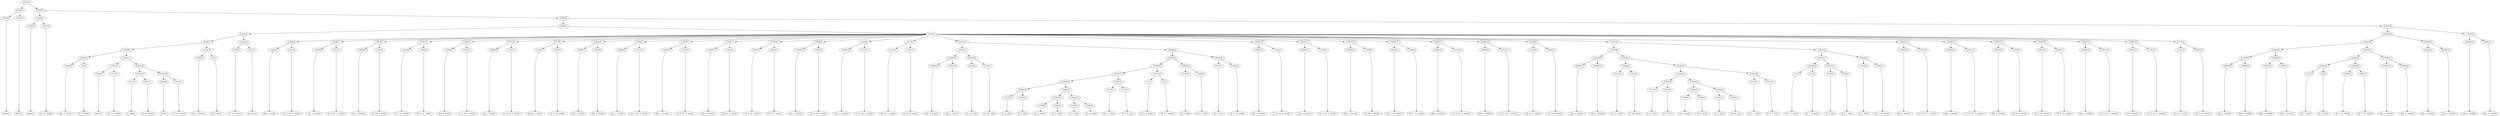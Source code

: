 digraph sample{
"L3504(0)"->"[Ais](0)"
"L3504(1)"->"[Ais](1)"
"L5306(1)"->"L3504(0)"
"L5306(1)"->"L3504(1)"
"L3504(2)"->"[Ais](2)"
"L3097(0)"->"[F  Gis  Ais](0)"
"L5306(3)"->"L3504(2)"
"L5306(3)"->"L3097(0)"
"L3899(0)"->"[Dis  G  Ais](0)"
"L18(0)"->"[D  F  Ais](0)"
"L5306(9)"->"L3899(0)"
"L5306(9)"->"L18(0)"
"L3504(3)"->"[Ais](3)"
"L-1787(0)"->"[C  Gis  Ais](0)"
"L5306(11)"->"L3504(3)"
"L5306(11)"->"L-1787(0)"
"L4151(0)"->"[G  Ais](0)"
"L3097(1)"->"[F  Gis  Ais](1)"
"L5306(13)"->"L4151(0)"
"L5306(13)"->"L3097(1)"
"L3504(4)"->"[Ais](4)"
"L3097(2)"->"[F  Gis  Ais](2)"
"L5306(14)"->"L3504(4)"
"L5306(14)"->"L3097(2)"
"L5306(12)"->"L5306(13)"
"L5306(12)"->"L5306(14)"
"L5306(10)"->"L5306(11)"
"L5306(10)"->"L5306(12)"
"L5306(8)"->"L5306(9)"
"L5306(8)"->"L5306(10)"
"L3899(1)"->"[Dis  G  Ais](1)"
"L18(1)"->"[D  F  Ais](1)"
"L5306(15)"->"L3899(1)"
"L5306(15)"->"L18(1)"
"L5306(7)"->"L5306(8)"
"L5306(7)"->"L5306(15)"
"L-1787(1)"->"[C  Gis  Ais](1)"
"L4151(1)"->"[G  Ais](1)"
"L5306(16)"->"L-1787(1)"
"L5306(16)"->"L4151(1)"
"L5306(6)"->"L5306(7)"
"L5306(6)"->"L5306(16)"
"L3899(2)"->"[Dis  G  Ais](2)"
"L1201(0)"->"[C  D  Dis  G  Ais](0)"
"L3694(0)"->"L3899(2)"
"L3694(0)"->"L1201(0)"
"L3899(3)"->"[Dis  G  Ais](3)"
"L1201(1)"->"[C  D  Dis  G  Ais](1)"
"L3694(1)"->"L3899(3)"
"L3694(1)"->"L1201(1)"
"L3899(4)"->"[Dis  G  Ais](4)"
"L1202(0)"->"[D  Dis  G  Ais](0)"
"L3694(2)"->"L3899(4)"
"L3694(2)"->"L1202(0)"
"L4019(0)"->"[D  E  Gis  Ais](0)"
"L2062(0)"->"[D  F  Gis  Ais](0)"
"L5306(17)"->"L4019(0)"
"L5306(17)"->"L2062(0)"
"L3899(5)"->"[Dis  G  Ais](5)"
"L1201(2)"->"[C  D  Dis  G  Ais](2)"
"L3694(3)"->"L3899(5)"
"L3694(3)"->"L1201(2)"
"L3899(6)"->"[Dis  G  Ais](6)"
"L1201(3)"->"[C  D  Dis  G  Ais](3)"
"L3694(4)"->"L3899(6)"
"L3694(4)"->"L1201(3)"
"L1202(1)"->"[D  Dis  G  Ais](1)"
"L2581(0)"->"[F  G  Gis  Ais](0)"
"L3174(0)"->"L1202(1)"
"L3174(0)"->"L2581(0)"
"L3899(7)"->"[Dis  G  Ais](7)"
"L3899(8)"->"[Dis  G  Ais](8)"
"L5306(18)"->"L3899(7)"
"L5306(18)"->"L3899(8)"
"L3899(9)"->"[Dis  G  Ais](9)"
"L1201(4)"->"[C  D  Dis  G  Ais](4)"
"L3694(5)"->"L3899(9)"
"L3694(5)"->"L1201(4)"
"L3899(10)"->"[Dis  G  Ais](10)"
"L1201(5)"->"[C  D  Dis  G  Ais](5)"
"L3694(6)"->"L3899(10)"
"L3694(6)"->"L1201(5)"
"L3899(11)"->"[Dis  G  Ais](11)"
"L1202(2)"->"[D  Dis  G  Ais](2)"
"L3694(7)"->"L3899(11)"
"L3694(7)"->"L1202(2)"
"L4019(1)"->"[D  E  Gis  Ais](1)"
"L2062(1)"->"[D  F  Gis  Ais](1)"
"L5306(19)"->"L4019(1)"
"L5306(19)"->"L2062(1)"
"L3899(12)"->"[Dis  G  Ais](12)"
"L1201(6)"->"[C  D  Dis  G  Ais](6)"
"L3694(8)"->"L3899(12)"
"L3694(8)"->"L1201(6)"
"L3899(13)"->"[Dis  G  Ais](13)"
"L1201(7)"->"[C  D  Dis  G  Ais](7)"
"L3694(9)"->"L3899(13)"
"L3694(9)"->"L1201(7)"
"L1202(3)"->"[D  Dis  G  Ais](3)"
"L2581(1)"->"[F  G  Gis  Ais](1)"
"L3174(1)"->"L1202(3)"
"L3174(1)"->"L2581(1)"
"L3899(14)"->"[Dis  G  Ais](14)"
"L3899(15)"->"[Dis  G  Ais](15)"
"L5306(22)"->"L3899(14)"
"L5306(22)"->"L3899(15)"
"L5142(0)"->"[C  Dis  G](0)"
"L5142(1)"->"[C  Dis  G](1)"
"L5306(23)"->"L5142(0)"
"L5306(23)"->"L5142(1)"
"L5306(21)"->"L5306(22)"
"L5306(21)"->"L5306(23)"
"L3770(0)"->"[C  D  G](0)"
"L2583(0)"->"[D  G  B](0)"
"L5306(29)"->"L3770(0)"
"L5306(29)"->"L2583(0)"
"L2589(0)"->"[D  G  Ais](0)"
"L2589(1)"->"[D  G  Ais](1)"
"L5306(31)"->"L2589(0)"
"L5306(31)"->"L2589(1)"
"L1559(0)"->"[D  G  A](0)"
"L2695(0)"->"[D  Fis  A](0)"
"L5306(32)"->"L1559(0)"
"L5306(32)"->"L2695(0)"
"L5306(30)"->"L5306(31)"
"L5306(30)"->"L5306(32)"
"L5306(28)"->"L5306(29)"
"L5306(28)"->"L5306(30)"
"L2753(0)"->"[D  E  F  A](0)"
"L2753(1)"->"[D  E  F  A](1)"
"L5306(33)"->"L2753(0)"
"L5306(33)"->"L2753(1)"
"L5306(27)"->"L5306(28)"
"L5306(27)"->"L5306(33)"
"L71(0)"->"[D  E  G  Ais](0)"
"L71(1)"->"[D  E  G  Ais](1)"
"L5306(34)"->"L71(0)"
"L5306(34)"->"L71(1)"
"L5306(26)"->"L5306(27)"
"L5306(26)"->"L5306(34)"
"L3780(0)"->"[D  F  A](0)"
"L2449(0)"->"[Cis  E  A](0)"
"L5306(35)"->"L3780(0)"
"L5306(35)"->"L2449(0)"
"L5306(25)"->"L5306(26)"
"L5306(25)"->"L5306(35)"
"L3780(1)"->"[D  F  A](1)"
"L2062(2)"->"[D  F  Gis  Ais](2)"
"L5306(36)"->"L3780(1)"
"L5306(36)"->"L2062(2)"
"L5306(24)"->"L5306(25)"
"L5306(24)"->"L5306(36)"
"L5306(20)"->"L5306(21)"
"L5306(20)"->"L5306(24)"
"L3899(16)"->"[Dis  G  Ais](16)"
"L1201(8)"->"[C  D  Dis  G  Ais](8)"
"L3694(10)"->"L3899(16)"
"L3694(10)"->"L1201(8)"
"L3899(17)"->"[Dis  G  Ais](17)"
"L1201(9)"->"[C  D  Dis  G  Ais](9)"
"L3694(11)"->"L3899(17)"
"L3694(11)"->"L1201(9)"
"L3899(18)"->"[Dis  G  Ais](18)"
"L1202(4)"->"[D  Dis  G  Ais](4)"
"L3694(12)"->"L3899(18)"
"L3694(12)"->"L1202(4)"
"L4019(2)"->"[D  E  Gis  Ais](2)"
"L2062(3)"->"[D  F  Gis  Ais](3)"
"L5306(37)"->"L4019(2)"
"L5306(37)"->"L2062(3)"
"L3899(19)"->"[Dis  G  Ais](19)"
"L1201(10)"->"[C  D  Dis  G  Ais](10)"
"L3694(13)"->"L3899(19)"
"L3694(13)"->"L1201(10)"
"L3899(20)"->"[Dis  G  Ais](20)"
"L1201(11)"->"[C  D  Dis  G  Ais](11)"
"L3694(14)"->"L3899(20)"
"L3694(14)"->"L1201(11)"
"L1202(5)"->"[D  Dis  G  Ais](5)"
"L2581(2)"->"[F  G  Gis  Ais](2)"
"L3174(2)"->"L1202(5)"
"L3174(2)"->"L2581(2)"
"L3899(21)"->"[Dis  G  Ais](21)"
"L3899(22)"->"[Dis  G  Ais](22)"
"L5306(40)"->"L3899(21)"
"L5306(40)"->"L3899(22)"
"L5142(2)"->"[C  Dis  G](2)"
"L5142(3)"->"[C  Dis  G](3)"
"L5306(42)"->"L5142(2)"
"L5306(42)"->"L5142(3)"
"L3770(1)"->"[C  D  G](1)"
"L2583(1)"->"[D  G  B](1)"
"L5306(45)"->"L3770(1)"
"L5306(45)"->"L2583(1)"
"L2589(2)"->"[D  G  Ais](2)"
"L2589(3)"->"[D  G  Ais](3)"
"L5306(47)"->"L2589(2)"
"L5306(47)"->"L2589(3)"
"L1559(1)"->"[D  G  A](1)"
"L2695(1)"->"[D  Fis  A](1)"
"L5306(48)"->"L1559(1)"
"L5306(48)"->"L2695(1)"
"L5306(46)"->"L5306(47)"
"L5306(46)"->"L5306(48)"
"L5306(44)"->"L5306(45)"
"L5306(44)"->"L5306(46)"
"L2753(2)"->"[D  E  F  A](2)"
"L2753(3)"->"[D  E  F  A](3)"
"L5306(49)"->"L2753(2)"
"L5306(49)"->"L2753(3)"
"L5306(43)"->"L5306(44)"
"L5306(43)"->"L5306(49)"
"L5306(41)"->"L5306(42)"
"L5306(41)"->"L5306(43)"
"L5306(39)"->"L5306(40)"
"L5306(39)"->"L5306(41)"
"L71(2)"->"[D  E  G  Ais](2)"
"L71(3)"->"[D  E  G  Ais](3)"
"L5306(52)"->"L71(2)"
"L5306(52)"->"L71(3)"
"L3780(2)"->"[D  F  A](2)"
"L2449(1)"->"[Cis  E  A](1)"
"L5306(53)"->"L3780(2)"
"L5306(53)"->"L2449(1)"
"L5306(51)"->"L5306(52)"
"L5306(51)"->"L5306(53)"
"L3780(3)"->"[D  F  A](3)"
"L2062(4)"->"[D  F  Gis  Ais](4)"
"L5306(54)"->"L3780(3)"
"L5306(54)"->"L2062(4)"
"L5306(50)"->"L5306(51)"
"L5306(50)"->"L5306(54)"
"L5306(38)"->"L5306(39)"
"L5306(38)"->"L5306(50)"
"L3899(23)"->"[Dis  G  Ais](23)"
"L1201(12)"->"[C  D  Dis  G  Ais](12)"
"L3694(15)"->"L3899(23)"
"L3694(15)"->"L1201(12)"
"L3899(24)"->"[Dis  G  Ais](24)"
"L1201(13)"->"[C  D  Dis  G  Ais](13)"
"L3694(16)"->"L3899(24)"
"L3694(16)"->"L1201(13)"
"L3899(25)"->"[Dis  G  Ais](25)"
"L1202(6)"->"[D  Dis  G  Ais](6)"
"L3694(17)"->"L3899(25)"
"L3694(17)"->"L1202(6)"
"L4019(3)"->"[D  E  Gis  Ais](3)"
"L2062(5)"->"[D  F  Gis  Ais](5)"
"L5306(55)"->"L4019(3)"
"L5306(55)"->"L2062(5)"
"L3899(26)"->"[Dis  G  Ais](26)"
"L1201(14)"->"[C  D  Dis  G  Ais](14)"
"L3694(18)"->"L3899(26)"
"L3694(18)"->"L1201(14)"
"L3899(27)"->"[Dis  G  Ais](27)"
"L1201(15)"->"[C  D  Dis  G  Ais](15)"
"L3694(19)"->"L3899(27)"
"L3694(19)"->"L1201(15)"
"L1202(7)"->"[D  Dis  G  Ais](7)"
"L2581(3)"->"[F  G  Gis  Ais](3)"
"L3174(3)"->"L1202(7)"
"L3174(3)"->"L2581(3)"
"L5202(0)"->"L3694(0)"
"L5202(0)"->"L3694(1)"
"L5202(0)"->"L3694(2)"
"L5202(0)"->"L5306(17)"
"L5202(0)"->"L3694(3)"
"L5202(0)"->"L3694(4)"
"L5202(0)"->"L3174(0)"
"L5202(0)"->"L5306(18)"
"L5202(0)"->"L3694(5)"
"L5202(0)"->"L3694(6)"
"L5202(0)"->"L3694(7)"
"L5202(0)"->"L5306(19)"
"L5202(0)"->"L3694(8)"
"L5202(0)"->"L3694(9)"
"L5202(0)"->"L3174(1)"
"L5202(0)"->"L5306(20)"
"L5202(0)"->"L3694(10)"
"L5202(0)"->"L3694(11)"
"L5202(0)"->"L3694(12)"
"L5202(0)"->"L5306(37)"
"L5202(0)"->"L3694(13)"
"L5202(0)"->"L3694(14)"
"L5202(0)"->"L3174(2)"
"L5202(0)"->"L5306(38)"
"L5202(0)"->"L3694(15)"
"L5202(0)"->"L3694(16)"
"L5202(0)"->"L3694(17)"
"L5202(0)"->"L5306(55)"
"L5202(0)"->"L3694(18)"
"L5202(0)"->"L3694(19)"
"L5202(0)"->"L3174(3)"
"L5306(5)"->"L5306(6)"
"L5306(5)"->"L5202(0)"
"L3899(28)"->"[Dis  G  Ais](28)"
"L3899(29)"->"[Dis  G  Ais](29)"
"L5306(60)"->"L3899(28)"
"L5306(60)"->"L3899(29)"
"L3899(30)"->"[Dis  G  Ais](30)"
"L3899(31)"->"[Dis  G  Ais](31)"
"L5306(61)"->"L3899(30)"
"L5306(61)"->"L3899(31)"
"L5306(59)"->"L5306(60)"
"L5306(59)"->"L5306(61)"
"L18(2)"->"[D  F  Ais](2)"
"L18(3)"->"[D  F  Ais](3)"
"L5306(64)"->"L18(2)"
"L5306(64)"->"L18(3)"
"L2062(6)"->"[D  F  Gis  Ais](6)"
"L2062(7)"->"[D  F  Gis  Ais](7)"
"L5306(65)"->"L2062(6)"
"L5306(65)"->"L2062(7)"
"L5306(63)"->"L5306(64)"
"L5306(63)"->"L5306(65)"
"L3899(32)"->"[Dis  G  Ais](32)"
"L3899(33)"->"[Dis  G  Ais](33)"
"L5306(66)"->"L3899(32)"
"L5306(66)"->"L3899(33)"
"L5306(62)"->"L5306(63)"
"L5306(62)"->"L5306(66)"
"L5306(58)"->"L5306(59)"
"L5306(58)"->"L5306(62)"
"L3899(34)"->"[Dis  G  Ais](34)"
"L3899(35)"->"[Dis  G  Ais](35)"
"L5306(67)"->"L3899(34)"
"L5306(67)"->"L3899(35)"
"L5306(57)"->"L5306(58)"
"L5306(57)"->"L5306(67)"
"L3899(36)"->"[Dis  G  Ais](36)"
"L3899(37)"->"[Dis  G  Ais](37)"
"L5306(68)"->"L3899(36)"
"L5306(68)"->"L3899(37)"
"L5306(56)"->"L5306(57)"
"L5306(56)"->"L5306(68)"
"L5306(4)"->"L5306(5)"
"L5306(4)"->"L5306(56)"
"L5306(2)"->"L5306(3)"
"L5306(2)"->"L5306(4)"
"L5306(0)"->"L5306(1)"
"L5306(0)"->"L5306(2)"
{rank = min; "L5306(0)"}
{rank = same; "L5306(1)"; "L5306(2)";}
{rank = same; "L3504(0)"; "L3504(1)"; "L5306(3)"; "L5306(4)";}
{rank = same; "L3504(2)"; "L3097(0)"; "L5306(5)"; "L5306(56)";}
{rank = same; "L5306(6)"; "L5202(0)"; "L5306(57)"; "L5306(68)";}
{rank = same; "L5306(7)"; "L5306(16)"; "L3694(0)"; "L3694(1)"; "L3694(2)"; "L5306(17)"; "L3694(3)"; "L3694(4)"; "L3174(0)"; "L5306(18)"; "L3694(5)"; "L3694(6)"; "L3694(7)"; "L5306(19)"; "L3694(8)"; "L3694(9)"; "L3174(1)"; "L5306(20)"; "L3694(10)"; "L3694(11)"; "L3694(12)"; "L5306(37)"; "L3694(13)"; "L3694(14)"; "L3174(2)"; "L5306(38)"; "L3694(15)"; "L3694(16)"; "L3694(17)"; "L5306(55)"; "L3694(18)"; "L3694(19)"; "L3174(3)"; "L5306(58)"; "L5306(67)"; "L3899(36)"; "L3899(37)";}
{rank = same; "L5306(8)"; "L5306(15)"; "L-1787(1)"; "L4151(1)"; "L3899(2)"; "L1201(0)"; "L3899(3)"; "L1201(1)"; "L3899(4)"; "L1202(0)"; "L4019(0)"; "L2062(0)"; "L3899(5)"; "L1201(2)"; "L3899(6)"; "L1201(3)"; "L1202(1)"; "L2581(0)"; "L3899(7)"; "L3899(8)"; "L3899(9)"; "L1201(4)"; "L3899(10)"; "L1201(5)"; "L3899(11)"; "L1202(2)"; "L4019(1)"; "L2062(1)"; "L3899(12)"; "L1201(6)"; "L3899(13)"; "L1201(7)"; "L1202(3)"; "L2581(1)"; "L5306(21)"; "L5306(24)"; "L3899(16)"; "L1201(8)"; "L3899(17)"; "L1201(9)"; "L3899(18)"; "L1202(4)"; "L4019(2)"; "L2062(3)"; "L3899(19)"; "L1201(10)"; "L3899(20)"; "L1201(11)"; "L1202(5)"; "L2581(2)"; "L5306(39)"; "L5306(50)"; "L3899(23)"; "L1201(12)"; "L3899(24)"; "L1201(13)"; "L3899(25)"; "L1202(6)"; "L4019(3)"; "L2062(5)"; "L3899(26)"; "L1201(14)"; "L3899(27)"; "L1201(15)"; "L1202(7)"; "L2581(3)"; "L5306(59)"; "L5306(62)"; "L3899(34)"; "L3899(35)";}
{rank = same; "L5306(9)"; "L5306(10)"; "L3899(1)"; "L18(1)"; "L5306(22)"; "L5306(23)"; "L5306(25)"; "L5306(36)"; "L5306(40)"; "L5306(41)"; "L5306(51)"; "L5306(54)"; "L5306(60)"; "L5306(61)"; "L5306(63)"; "L5306(66)";}
{rank = same; "L3899(0)"; "L18(0)"; "L5306(11)"; "L5306(12)"; "L3899(14)"; "L3899(15)"; "L5142(0)"; "L5142(1)"; "L5306(26)"; "L5306(35)"; "L3780(1)"; "L2062(2)"; "L3899(21)"; "L3899(22)"; "L5306(42)"; "L5306(43)"; "L5306(52)"; "L5306(53)"; "L3780(3)"; "L2062(4)"; "L3899(28)"; "L3899(29)"; "L3899(30)"; "L3899(31)"; "L5306(64)"; "L5306(65)"; "L3899(32)"; "L3899(33)";}
{rank = same; "L3504(3)"; "L-1787(0)"; "L5306(13)"; "L5306(14)"; "L5306(27)"; "L5306(34)"; "L3780(0)"; "L2449(0)"; "L5142(2)"; "L5142(3)"; "L5306(44)"; "L5306(49)"; "L71(2)"; "L71(3)"; "L3780(2)"; "L2449(1)"; "L18(2)"; "L18(3)"; "L2062(6)"; "L2062(7)";}
{rank = same; "L4151(0)"; "L3097(1)"; "L3504(4)"; "L3097(2)"; "L5306(28)"; "L5306(33)"; "L71(0)"; "L71(1)"; "L5306(45)"; "L5306(46)"; "L2753(2)"; "L2753(3)";}
{rank = same; "L5306(29)"; "L5306(30)"; "L2753(0)"; "L2753(1)"; "L3770(1)"; "L2583(1)"; "L5306(47)"; "L5306(48)";}
{rank = same; "L3770(0)"; "L2583(0)"; "L5306(31)"; "L5306(32)"; "L2589(2)"; "L2589(3)"; "L1559(1)"; "L2695(1)";}
{rank = same; "L2589(0)"; "L2589(1)"; "L1559(0)"; "L2695(0)";}
{rank = max; "[Ais](0)"; "[Ais](1)"; "[Ais](2)"; "[Ais](3)"; "[Ais](4)"; "[C  D  Dis  G  Ais](0)"; "[C  D  Dis  G  Ais](1)"; "[C  D  Dis  G  Ais](10)"; "[C  D  Dis  G  Ais](11)"; "[C  D  Dis  G  Ais](12)"; "[C  D  Dis  G  Ais](13)"; "[C  D  Dis  G  Ais](14)"; "[C  D  Dis  G  Ais](15)"; "[C  D  Dis  G  Ais](2)"; "[C  D  Dis  G  Ais](3)"; "[C  D  Dis  G  Ais](4)"; "[C  D  Dis  G  Ais](5)"; "[C  D  Dis  G  Ais](6)"; "[C  D  Dis  G  Ais](7)"; "[C  D  Dis  G  Ais](8)"; "[C  D  Dis  G  Ais](9)"; "[C  D  G](0)"; "[C  D  G](1)"; "[C  Dis  G](0)"; "[C  Dis  G](1)"; "[C  Dis  G](2)"; "[C  Dis  G](3)"; "[C  Gis  Ais](0)"; "[C  Gis  Ais](1)"; "[Cis  E  A](0)"; "[Cis  E  A](1)"; "[D  Dis  G  Ais](0)"; "[D  Dis  G  Ais](1)"; "[D  Dis  G  Ais](2)"; "[D  Dis  G  Ais](3)"; "[D  Dis  G  Ais](4)"; "[D  Dis  G  Ais](5)"; "[D  Dis  G  Ais](6)"; "[D  Dis  G  Ais](7)"; "[D  E  F  A](0)"; "[D  E  F  A](1)"; "[D  E  F  A](2)"; "[D  E  F  A](3)"; "[D  E  G  Ais](0)"; "[D  E  G  Ais](1)"; "[D  E  G  Ais](2)"; "[D  E  G  Ais](3)"; "[D  E  Gis  Ais](0)"; "[D  E  Gis  Ais](1)"; "[D  E  Gis  Ais](2)"; "[D  E  Gis  Ais](3)"; "[D  F  A](0)"; "[D  F  A](1)"; "[D  F  A](2)"; "[D  F  A](3)"; "[D  F  Ais](0)"; "[D  F  Ais](1)"; "[D  F  Ais](2)"; "[D  F  Ais](3)"; "[D  F  Gis  Ais](0)"; "[D  F  Gis  Ais](1)"; "[D  F  Gis  Ais](2)"; "[D  F  Gis  Ais](3)"; "[D  F  Gis  Ais](4)"; "[D  F  Gis  Ais](5)"; "[D  F  Gis  Ais](6)"; "[D  F  Gis  Ais](7)"; "[D  Fis  A](0)"; "[D  Fis  A](1)"; "[D  G  A](0)"; "[D  G  A](1)"; "[D  G  Ais](0)"; "[D  G  Ais](1)"; "[D  G  Ais](2)"; "[D  G  Ais](3)"; "[D  G  B](0)"; "[D  G  B](1)"; "[Dis  G  Ais](0)"; "[Dis  G  Ais](1)"; "[Dis  G  Ais](10)"; "[Dis  G  Ais](11)"; "[Dis  G  Ais](12)"; "[Dis  G  Ais](13)"; "[Dis  G  Ais](14)"; "[Dis  G  Ais](15)"; "[Dis  G  Ais](16)"; "[Dis  G  Ais](17)"; "[Dis  G  Ais](18)"; "[Dis  G  Ais](19)"; "[Dis  G  Ais](2)"; "[Dis  G  Ais](20)"; "[Dis  G  Ais](21)"; "[Dis  G  Ais](22)"; "[Dis  G  Ais](23)"; "[Dis  G  Ais](24)"; "[Dis  G  Ais](25)"; "[Dis  G  Ais](26)"; "[Dis  G  Ais](27)"; "[Dis  G  Ais](28)"; "[Dis  G  Ais](29)"; "[Dis  G  Ais](3)"; "[Dis  G  Ais](30)"; "[Dis  G  Ais](31)"; "[Dis  G  Ais](32)"; "[Dis  G  Ais](33)"; "[Dis  G  Ais](34)"; "[Dis  G  Ais](35)"; "[Dis  G  Ais](36)"; "[Dis  G  Ais](37)"; "[Dis  G  Ais](4)"; "[Dis  G  Ais](5)"; "[Dis  G  Ais](6)"; "[Dis  G  Ais](7)"; "[Dis  G  Ais](8)"; "[Dis  G  Ais](9)"; "[F  G  Gis  Ais](0)"; "[F  G  Gis  Ais](1)"; "[F  G  Gis  Ais](2)"; "[F  G  Gis  Ais](3)"; "[F  Gis  Ais](0)"; "[F  Gis  Ais](1)"; "[F  Gis  Ais](2)"; "[G  Ais](0)"; "[G  Ais](1)";}
}